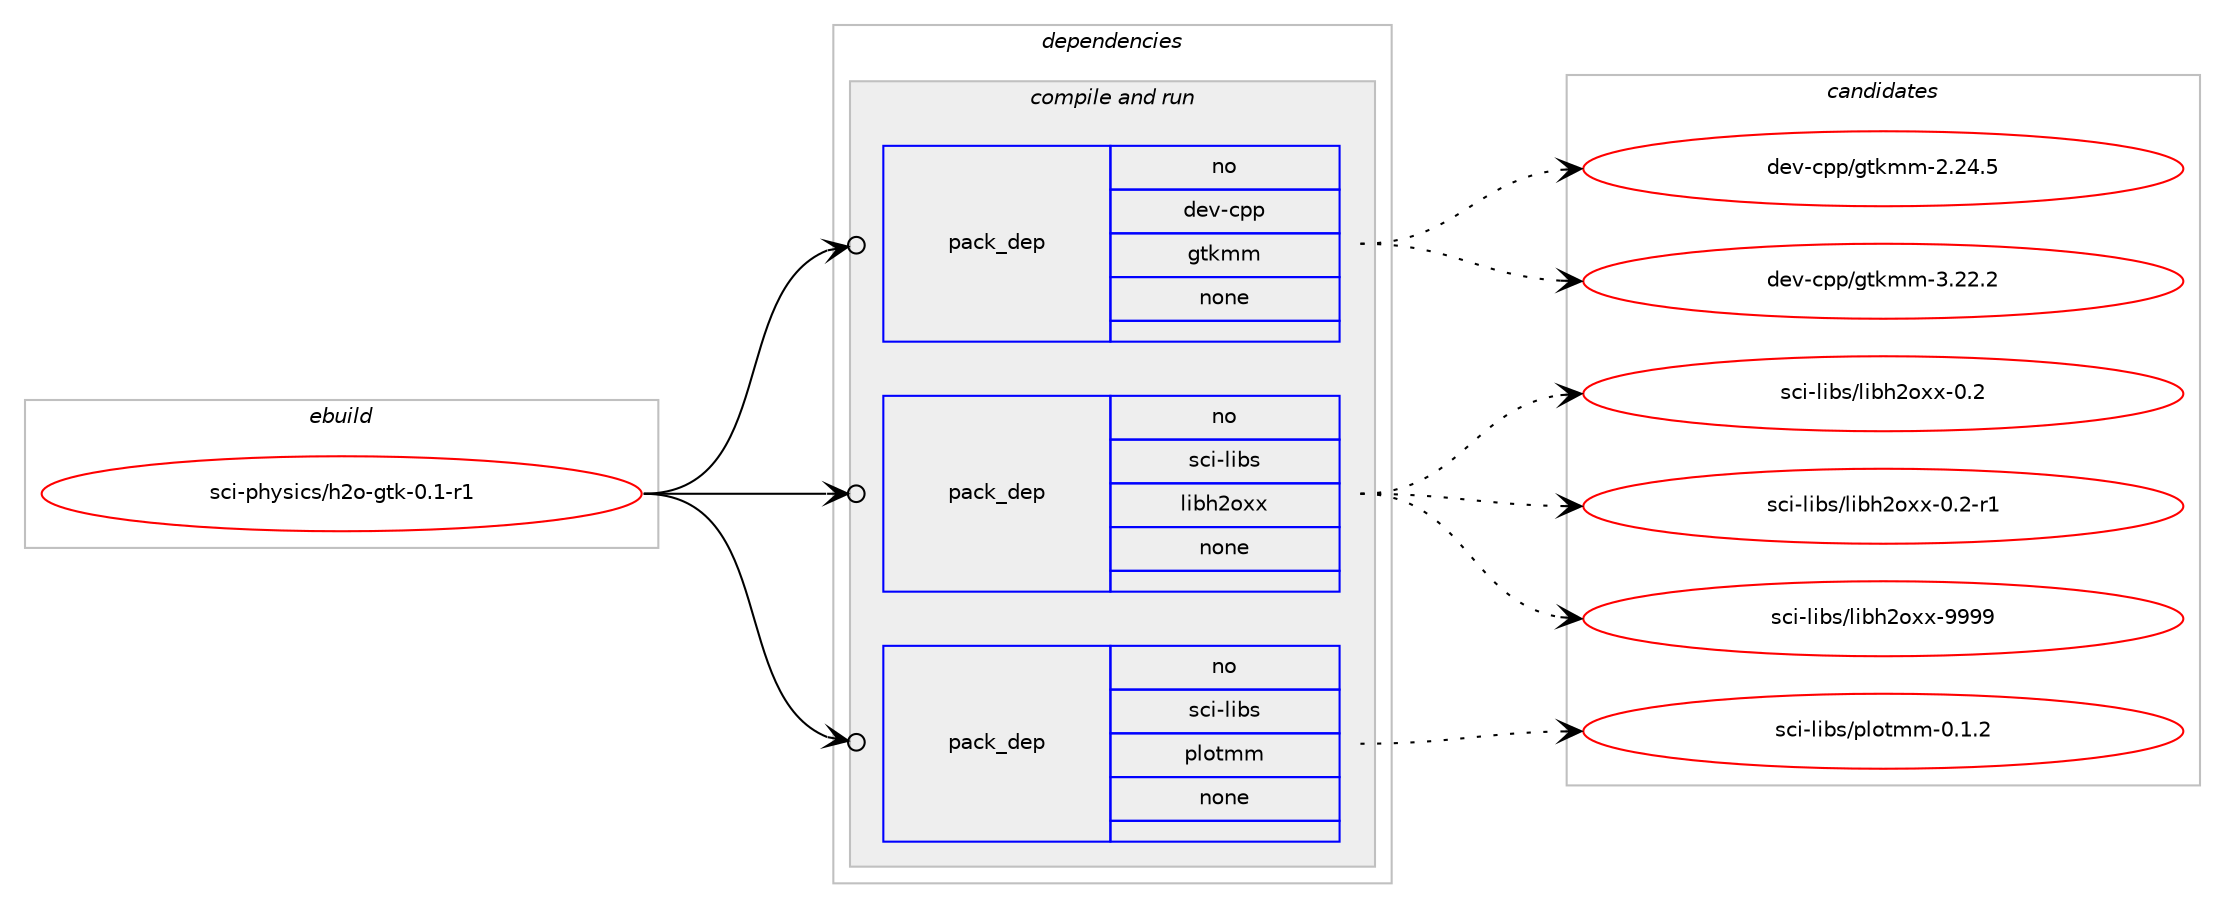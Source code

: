 digraph prolog {

# *************
# Graph options
# *************

newrank=true;
concentrate=true;
compound=true;
graph [rankdir=LR,fontname=Helvetica,fontsize=10,ranksep=1.5];#, ranksep=2.5, nodesep=0.2];
edge  [arrowhead=vee];
node  [fontname=Helvetica,fontsize=10];

# **********
# The ebuild
# **********

subgraph cluster_leftcol {
color=gray;
rank=same;
label=<<i>ebuild</i>>;
id [label="sci-physics/h2o-gtk-0.1-r1", color=red, width=4, href="../sci-physics/h2o-gtk-0.1-r1.svg"];
}

# ****************
# The dependencies
# ****************

subgraph cluster_midcol {
color=gray;
label=<<i>dependencies</i>>;
subgraph cluster_compile {
fillcolor="#eeeeee";
style=filled;
label=<<i>compile</i>>;
}
subgraph cluster_compileandrun {
fillcolor="#eeeeee";
style=filled;
label=<<i>compile and run</i>>;
subgraph pack2777 {
dependency4119 [label=<<TABLE BORDER="0" CELLBORDER="1" CELLSPACING="0" CELLPADDING="4" WIDTH="220"><TR><TD ROWSPAN="6" CELLPADDING="30">pack_dep</TD></TR><TR><TD WIDTH="110">no</TD></TR><TR><TD>dev-cpp</TD></TR><TR><TD>gtkmm</TD></TR><TR><TD>none</TD></TR><TR><TD></TD></TR></TABLE>>, shape=none, color=blue];
}
id:e -> dependency4119:w [weight=20,style="solid",arrowhead="odotvee"];
subgraph pack2778 {
dependency4120 [label=<<TABLE BORDER="0" CELLBORDER="1" CELLSPACING="0" CELLPADDING="4" WIDTH="220"><TR><TD ROWSPAN="6" CELLPADDING="30">pack_dep</TD></TR><TR><TD WIDTH="110">no</TD></TR><TR><TD>sci-libs</TD></TR><TR><TD>libh2oxx</TD></TR><TR><TD>none</TD></TR><TR><TD></TD></TR></TABLE>>, shape=none, color=blue];
}
id:e -> dependency4120:w [weight=20,style="solid",arrowhead="odotvee"];
subgraph pack2779 {
dependency4121 [label=<<TABLE BORDER="0" CELLBORDER="1" CELLSPACING="0" CELLPADDING="4" WIDTH="220"><TR><TD ROWSPAN="6" CELLPADDING="30">pack_dep</TD></TR><TR><TD WIDTH="110">no</TD></TR><TR><TD>sci-libs</TD></TR><TR><TD>plotmm</TD></TR><TR><TD>none</TD></TR><TR><TD></TD></TR></TABLE>>, shape=none, color=blue];
}
id:e -> dependency4121:w [weight=20,style="solid",arrowhead="odotvee"];
}
subgraph cluster_run {
fillcolor="#eeeeee";
style=filled;
label=<<i>run</i>>;
}
}

# **************
# The candidates
# **************

subgraph cluster_choices {
rank=same;
color=gray;
label=<<i>candidates</i>>;

subgraph choice2777 {
color=black;
nodesep=1;
choice10010111845991121124710311610710910945504650524653 [label="dev-cpp/gtkmm-2.24.5", color=red, width=4,href="../dev-cpp/gtkmm-2.24.5.svg"];
choice10010111845991121124710311610710910945514650504650 [label="dev-cpp/gtkmm-3.22.2", color=red, width=4,href="../dev-cpp/gtkmm-3.22.2.svg"];
dependency4119:e -> choice10010111845991121124710311610710910945504650524653:w [style=dotted,weight="100"];
dependency4119:e -> choice10010111845991121124710311610710910945514650504650:w [style=dotted,weight="100"];
}
subgraph choice2778 {
color=black;
nodesep=1;
choice11599105451081059811547108105981045011112012045484650 [label="sci-libs/libh2oxx-0.2", color=red, width=4,href="../sci-libs/libh2oxx-0.2.svg"];
choice115991054510810598115471081059810450111120120454846504511449 [label="sci-libs/libh2oxx-0.2-r1", color=red, width=4,href="../sci-libs/libh2oxx-0.2-r1.svg"];
choice1159910545108105981154710810598104501111201204557575757 [label="sci-libs/libh2oxx-9999", color=red, width=4,href="../sci-libs/libh2oxx-9999.svg"];
dependency4120:e -> choice11599105451081059811547108105981045011112012045484650:w [style=dotted,weight="100"];
dependency4120:e -> choice115991054510810598115471081059810450111120120454846504511449:w [style=dotted,weight="100"];
dependency4120:e -> choice1159910545108105981154710810598104501111201204557575757:w [style=dotted,weight="100"];
}
subgraph choice2779 {
color=black;
nodesep=1;
choice11599105451081059811547112108111116109109454846494650 [label="sci-libs/plotmm-0.1.2", color=red, width=4,href="../sci-libs/plotmm-0.1.2.svg"];
dependency4121:e -> choice11599105451081059811547112108111116109109454846494650:w [style=dotted,weight="100"];
}
}

}
